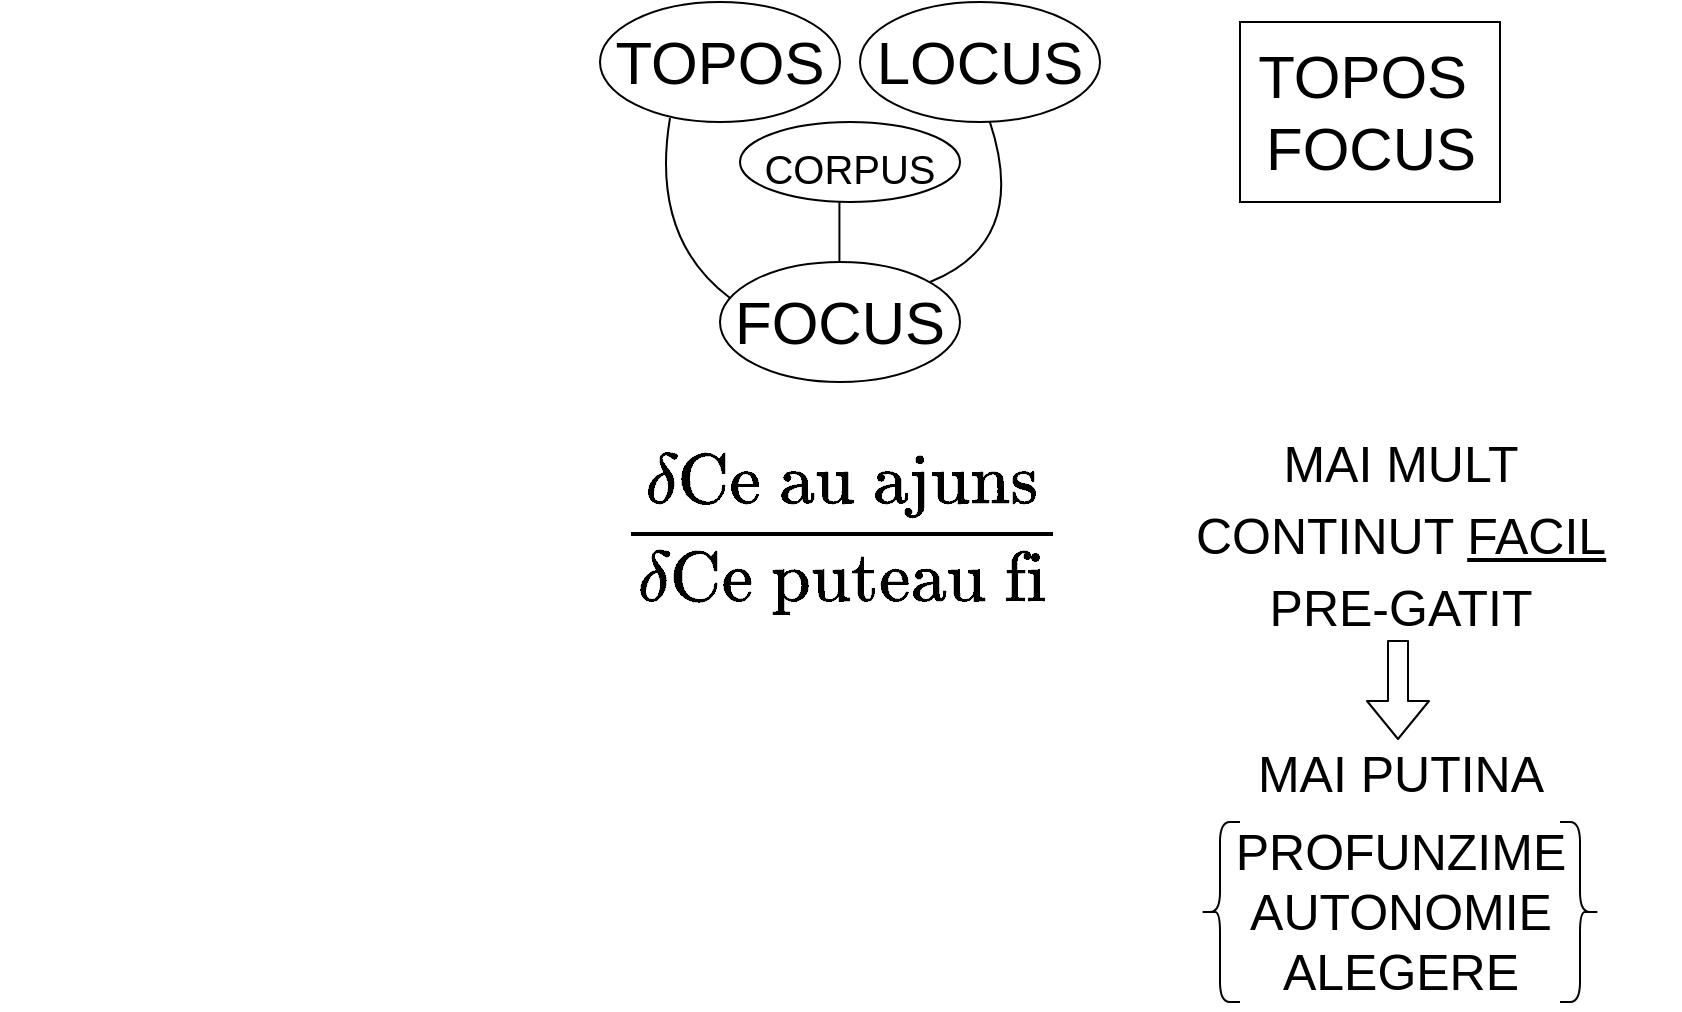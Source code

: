 <mxfile version="17.4.5" type="github">
  <diagram id="uFyTso7VMRlF0evoWQdt" name="Page-1">
    <mxGraphModel dx="1421" dy="732" grid="1" gridSize="10" guides="1" tooltips="1" connect="1" arrows="1" fold="1" page="1" pageScale="1" pageWidth="850" pageHeight="1100" math="1" shadow="0">
      <root>
        <mxCell id="0" />
        <mxCell id="1" parent="0" />
        <mxCell id="RZ8zWzJBlQlkFdvEpcMb-1" value="&lt;font style=&quot;font-size: 30px&quot;&gt;TOPOS&amp;nbsp;&lt;br&gt;FOCUS&lt;br&gt;&lt;/font&gt;" style="text;html=1;align=center;verticalAlign=middle;resizable=0;points=[];autosize=1;strokeColor=none;fillColor=none;" vertex="1" parent="1">
          <mxGeometry x="360" y="180" width="130" height="50" as="geometry" />
        </mxCell>
        <mxCell id="RZ8zWzJBlQlkFdvEpcMb-2" value="" style="rounded=0;whiteSpace=wrap;html=1;fontSize=30;fillColor=none;" vertex="1" parent="1">
          <mxGeometry x="360" y="160" width="130" height="90" as="geometry" />
        </mxCell>
        <mxCell id="RZ8zWzJBlQlkFdvEpcMb-4" value="TOPOS" style="ellipse;whiteSpace=wrap;html=1;fontSize=30;fillColor=none;" vertex="1" parent="1">
          <mxGeometry x="40" y="150" width="120" height="60" as="geometry" />
        </mxCell>
        <mxCell id="RZ8zWzJBlQlkFdvEpcMb-8" value="LOCUS" style="ellipse;whiteSpace=wrap;html=1;fontSize=30;fillColor=none;" vertex="1" parent="1">
          <mxGeometry x="170" y="150" width="120" height="60" as="geometry" />
        </mxCell>
        <mxCell id="RZ8zWzJBlQlkFdvEpcMb-9" value="&lt;font style=&quot;font-size: 20px&quot;&gt;CORPUS&lt;/font&gt;" style="ellipse;whiteSpace=wrap;html=1;fontSize=30;fillColor=none;" vertex="1" parent="1">
          <mxGeometry x="110" y="210" width="110" height="40" as="geometry" />
        </mxCell>
        <mxCell id="RZ8zWzJBlQlkFdvEpcMb-11" value="FOCUS" style="ellipse;whiteSpace=wrap;html=1;fontSize=30;fillColor=none;" vertex="1" parent="1">
          <mxGeometry x="100" y="280" width="120" height="60" as="geometry" />
        </mxCell>
        <mxCell id="RZ8zWzJBlQlkFdvEpcMb-12" value="" style="endArrow=none;html=1;fontSize=20;curved=1;" edge="1" parent="1">
          <mxGeometry width="50" height="50" relative="1" as="geometry">
            <mxPoint x="205" y="290" as="sourcePoint" />
            <mxPoint x="234.803" y="209.597" as="targetPoint" />
            <Array as="points">
              <mxPoint x="255" y="270" />
            </Array>
          </mxGeometry>
        </mxCell>
        <mxCell id="RZ8zWzJBlQlkFdvEpcMb-13" value="" style="endArrow=none;html=1;fontSize=20;curved=1;" edge="1" parent="1">
          <mxGeometry width="50" height="50" relative="1" as="geometry">
            <mxPoint x="105" y="298" as="sourcePoint" />
            <mxPoint x="75" y="208" as="targetPoint" />
            <Array as="points">
              <mxPoint x="65" y="268" />
            </Array>
          </mxGeometry>
        </mxCell>
        <mxCell id="RZ8zWzJBlQlkFdvEpcMb-14" value="" style="endArrow=none;html=1;fontSize=20;curved=1;" edge="1" parent="1">
          <mxGeometry width="50" height="50" relative="1" as="geometry">
            <mxPoint x="159.71" y="280" as="sourcePoint" />
            <mxPoint x="159.71" y="250" as="targetPoint" />
          </mxGeometry>
        </mxCell>
        <mxCell id="RZ8zWzJBlQlkFdvEpcMb-15" value="&lt;font style=&quot;font-size: 30px&quot;&gt;$$\frac{\delta \text {Ce au ajuns}}{\delta \text {Ce puteau fi}}$$&lt;/font&gt;" style="text;html=1;align=center;verticalAlign=middle;resizable=0;points=[];autosize=1;strokeColor=none;fillColor=none;fontSize=20;" vertex="1" parent="1">
          <mxGeometry x="-260" y="400" width="840" height="30" as="geometry" />
        </mxCell>
        <mxCell id="RZ8zWzJBlQlkFdvEpcMb-16" value="&lt;font style=&quot;font-size: 25px&quot;&gt;MAI MULT&lt;br&gt;CONTINUT &lt;u&gt;FACIL&lt;/u&gt;&lt;br&gt;PRE-GATIT&lt;/font&gt;" style="text;html=1;align=center;verticalAlign=middle;resizable=0;points=[];autosize=1;strokeColor=none;fillColor=none;fontSize=30;" vertex="1" parent="1">
          <mxGeometry x="330" y="355" width="220" height="120" as="geometry" />
        </mxCell>
        <mxCell id="RZ8zWzJBlQlkFdvEpcMb-17" value="" style="shape=flexArrow;endArrow=classic;html=1;fontSize=25;curved=1;" edge="1" parent="1">
          <mxGeometry width="50" height="50" relative="1" as="geometry">
            <mxPoint x="439" y="469" as="sourcePoint" />
            <mxPoint x="439" y="519" as="targetPoint" />
          </mxGeometry>
        </mxCell>
        <mxCell id="RZ8zWzJBlQlkFdvEpcMb-18" value="MAI PUTINA&lt;br&gt;&lt;br&gt;" style="text;html=1;align=center;verticalAlign=middle;resizable=0;points=[];autosize=1;strokeColor=none;fillColor=none;fontSize=25;" vertex="1" parent="1">
          <mxGeometry x="360" y="515" width="160" height="70" as="geometry" />
        </mxCell>
        <mxCell id="RZ8zWzJBlQlkFdvEpcMb-19" value="PROFUNZIME&lt;br&gt;AUTONOMIE&lt;br&gt;ALEGERE" style="text;html=1;align=center;verticalAlign=middle;resizable=0;points=[];autosize=1;strokeColor=none;fillColor=none;fontSize=25;" vertex="1" parent="1">
          <mxGeometry x="350" y="554" width="180" height="100" as="geometry" />
        </mxCell>
        <mxCell id="RZ8zWzJBlQlkFdvEpcMb-20" value="" style="shape=curlyBracket;whiteSpace=wrap;html=1;rounded=1;fontSize=25;fillColor=none;" vertex="1" parent="1">
          <mxGeometry x="340" y="560" width="20" height="90" as="geometry" />
        </mxCell>
        <mxCell id="RZ8zWzJBlQlkFdvEpcMb-21" value="" style="shape=curlyBracket;whiteSpace=wrap;html=1;rounded=1;flipH=1;fontSize=25;fillColor=none;" vertex="1" parent="1">
          <mxGeometry x="520" y="560" width="20" height="90" as="geometry" />
        </mxCell>
      </root>
    </mxGraphModel>
  </diagram>
</mxfile>
